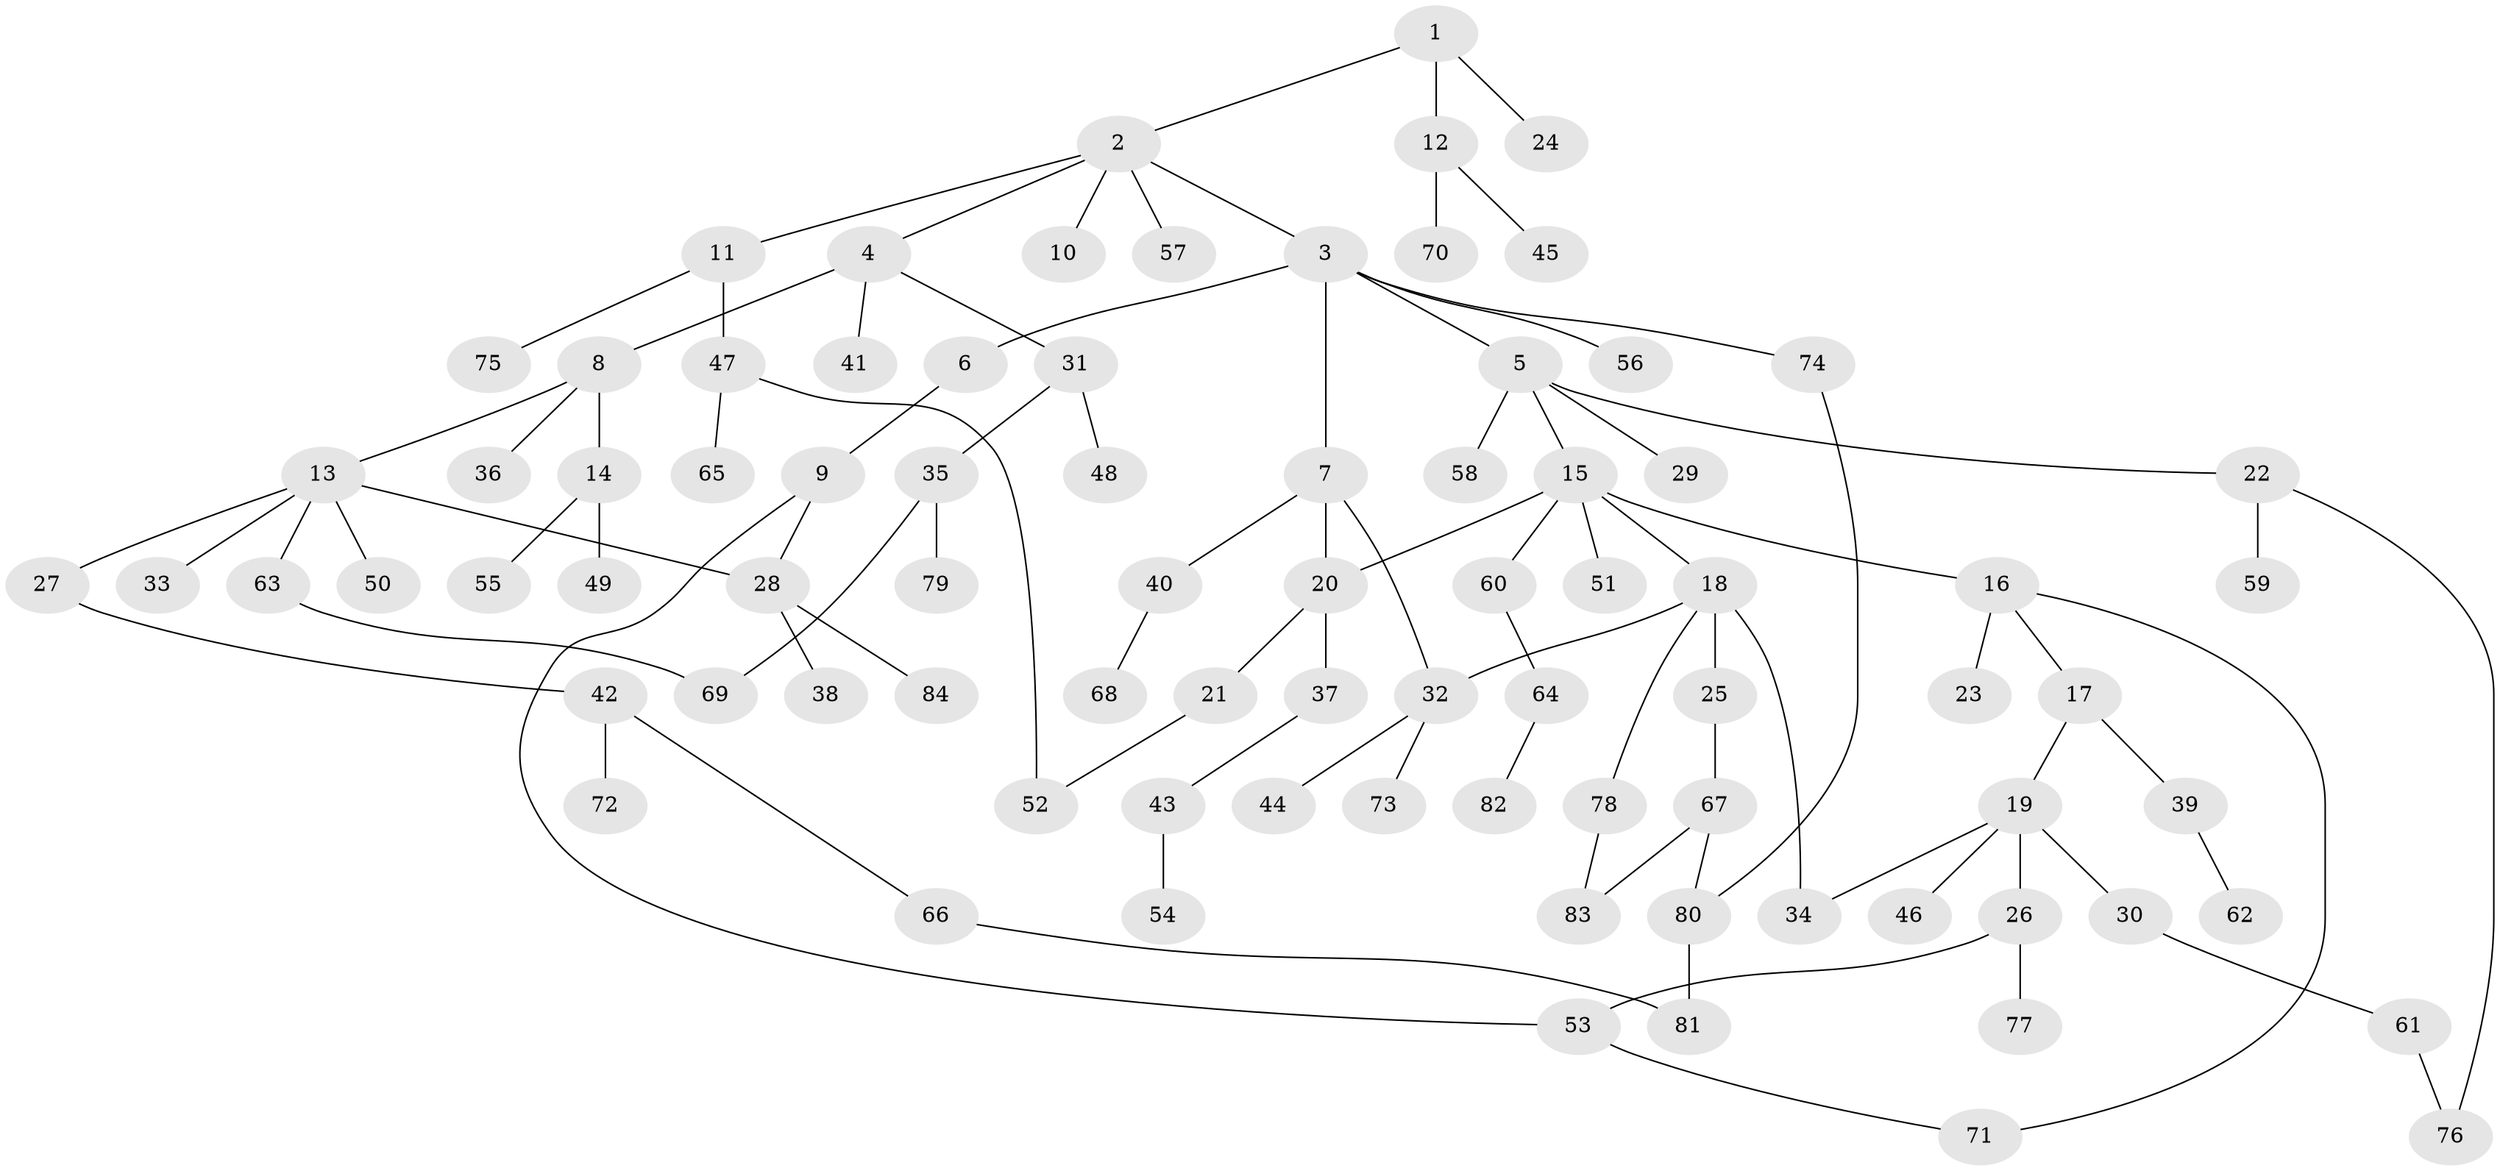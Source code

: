 // coarse degree distribution, {7: 0.038461538461538464, 14: 0.038461538461538464, 6: 0.038461538461538464, 3: 0.07692307692307693, 5: 0.038461538461538464, 2: 0.23076923076923078, 1: 0.5384615384615384}
// Generated by graph-tools (version 1.1) at 2025/17/03/04/25 18:17:00]
// undirected, 84 vertices, 95 edges
graph export_dot {
graph [start="1"]
  node [color=gray90,style=filled];
  1;
  2;
  3;
  4;
  5;
  6;
  7;
  8;
  9;
  10;
  11;
  12;
  13;
  14;
  15;
  16;
  17;
  18;
  19;
  20;
  21;
  22;
  23;
  24;
  25;
  26;
  27;
  28;
  29;
  30;
  31;
  32;
  33;
  34;
  35;
  36;
  37;
  38;
  39;
  40;
  41;
  42;
  43;
  44;
  45;
  46;
  47;
  48;
  49;
  50;
  51;
  52;
  53;
  54;
  55;
  56;
  57;
  58;
  59;
  60;
  61;
  62;
  63;
  64;
  65;
  66;
  67;
  68;
  69;
  70;
  71;
  72;
  73;
  74;
  75;
  76;
  77;
  78;
  79;
  80;
  81;
  82;
  83;
  84;
  1 -- 2;
  1 -- 12;
  1 -- 24;
  2 -- 3;
  2 -- 4;
  2 -- 10;
  2 -- 11;
  2 -- 57;
  3 -- 5;
  3 -- 6;
  3 -- 7;
  3 -- 56;
  3 -- 74;
  4 -- 8;
  4 -- 31;
  4 -- 41;
  5 -- 15;
  5 -- 22;
  5 -- 29;
  5 -- 58;
  6 -- 9;
  7 -- 20;
  7 -- 40;
  7 -- 32;
  8 -- 13;
  8 -- 14;
  8 -- 36;
  9 -- 28;
  9 -- 53;
  11 -- 47;
  11 -- 75;
  12 -- 45;
  12 -- 70;
  13 -- 27;
  13 -- 33;
  13 -- 50;
  13 -- 63;
  13 -- 28;
  14 -- 49;
  14 -- 55;
  15 -- 16;
  15 -- 18;
  15 -- 51;
  15 -- 60;
  15 -- 20;
  16 -- 17;
  16 -- 23;
  16 -- 71;
  17 -- 19;
  17 -- 39;
  18 -- 25;
  18 -- 32;
  18 -- 34;
  18 -- 78;
  19 -- 26;
  19 -- 30;
  19 -- 46;
  19 -- 34;
  20 -- 21;
  20 -- 37;
  21 -- 52;
  22 -- 59;
  22 -- 76;
  25 -- 67;
  26 -- 53;
  26 -- 77;
  27 -- 42;
  28 -- 38;
  28 -- 84;
  30 -- 61;
  31 -- 35;
  31 -- 48;
  32 -- 44;
  32 -- 73;
  35 -- 79;
  35 -- 69;
  37 -- 43;
  39 -- 62;
  40 -- 68;
  42 -- 66;
  42 -- 72;
  43 -- 54;
  47 -- 52;
  47 -- 65;
  53 -- 71;
  60 -- 64;
  61 -- 76;
  63 -- 69;
  64 -- 82;
  66 -- 81;
  67 -- 83;
  67 -- 80;
  74 -- 80;
  78 -- 83;
  80 -- 81;
}
